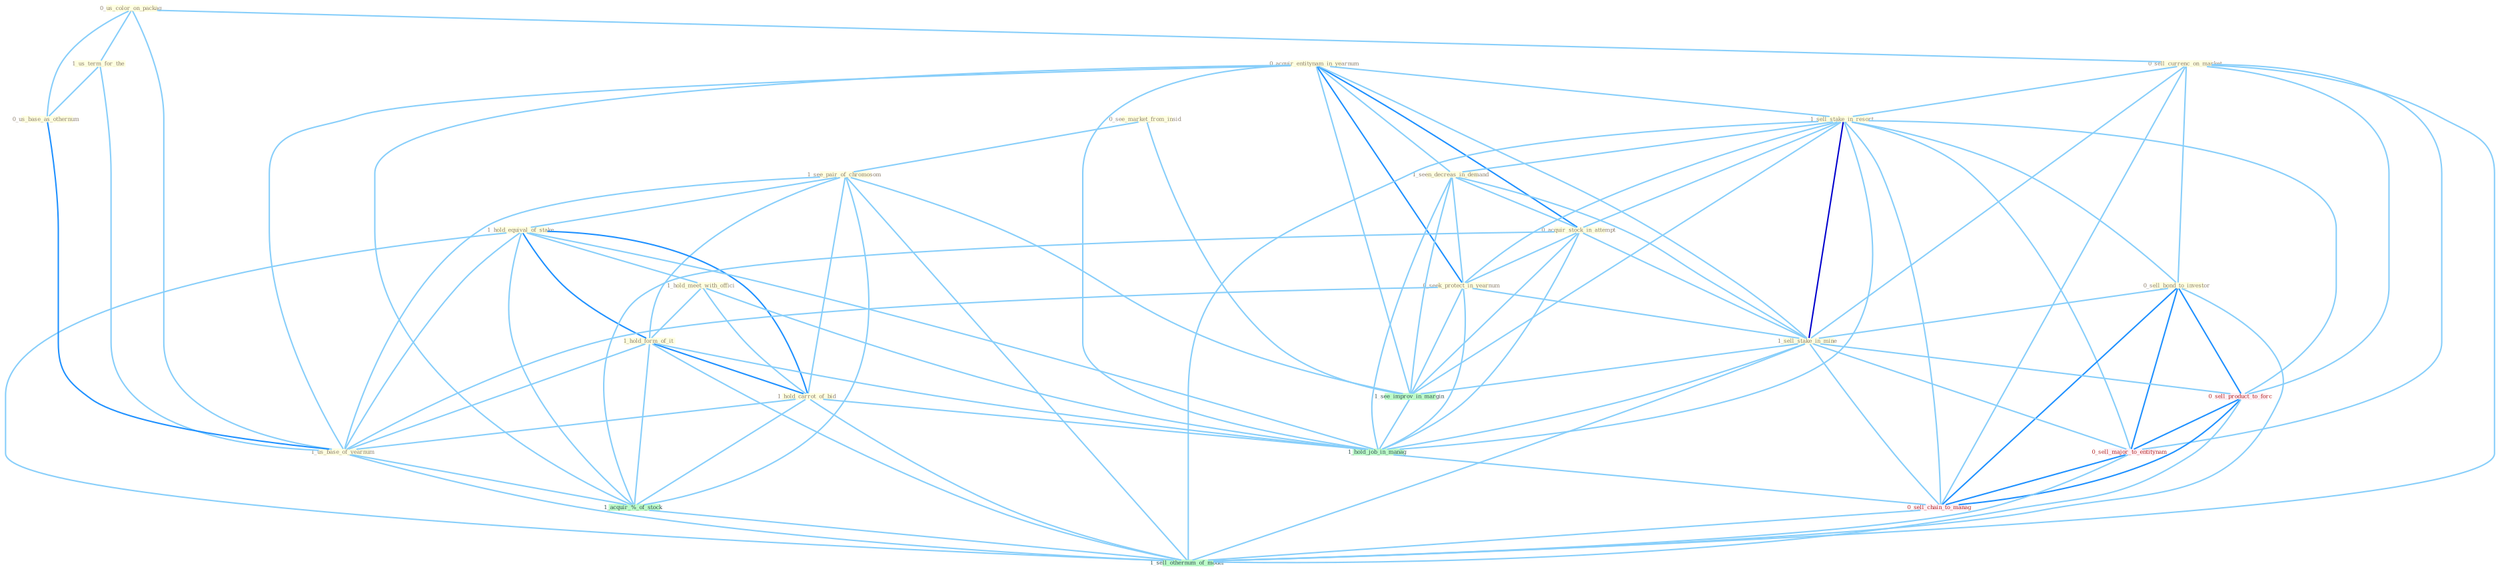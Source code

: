 Graph G{ 
    node
    [shape=polygon,style=filled,width=.5,height=.06,color="#BDFCC9",fixedsize=true,fontsize=4,
    fontcolor="#2f4f4f"];
    {node
    [color="#ffffe0", fontcolor="#8b7d6b"] "0_us_color_on_packag " "0_sell_currenc_on_market " "0_acquir_entitynam_in_yearnum " "1_sell_stake_in_resort " "0_see_market_from_insid " "0_sell_bond_to_investor " "1_us_term_for_the " "1_see_pair_of_chromosom " "1_hold_equival_of_stake " "1_seen_decreas_in_demand " "0_acquir_stock_in_attempt " "0_seek_protect_in_yearnum " "1_sell_stake_in_mine " "0_us_base_as_othernum " "1_hold_meet_with_offici " "1_hold_form_of_it " "1_hold_carrot_of_bid " "1_us_base_of_yearnum "}
{node [color="#fff0f5", fontcolor="#b22222"] "0_sell_product_to_forc " "0_sell_major_to_entitynam " "0_sell_chain_to_manag "}
edge [color="#B0E2FF"];

	"0_us_color_on_packag " -- "0_sell_currenc_on_market " [w="1", color="#87cefa" ];
	"0_us_color_on_packag " -- "1_us_term_for_the " [w="1", color="#87cefa" ];
	"0_us_color_on_packag " -- "0_us_base_as_othernum " [w="1", color="#87cefa" ];
	"0_us_color_on_packag " -- "1_us_base_of_yearnum " [w="1", color="#87cefa" ];
	"0_sell_currenc_on_market " -- "1_sell_stake_in_resort " [w="1", color="#87cefa" ];
	"0_sell_currenc_on_market " -- "0_sell_bond_to_investor " [w="1", color="#87cefa" ];
	"0_sell_currenc_on_market " -- "1_sell_stake_in_mine " [w="1", color="#87cefa" ];
	"0_sell_currenc_on_market " -- "0_sell_product_to_forc " [w="1", color="#87cefa" ];
	"0_sell_currenc_on_market " -- "0_sell_major_to_entitynam " [w="1", color="#87cefa" ];
	"0_sell_currenc_on_market " -- "0_sell_chain_to_manag " [w="1", color="#87cefa" ];
	"0_sell_currenc_on_market " -- "1_sell_othernum_of_model " [w="1", color="#87cefa" ];
	"0_acquir_entitynam_in_yearnum " -- "1_sell_stake_in_resort " [w="1", color="#87cefa" ];
	"0_acquir_entitynam_in_yearnum " -- "1_seen_decreas_in_demand " [w="1", color="#87cefa" ];
	"0_acquir_entitynam_in_yearnum " -- "0_acquir_stock_in_attempt " [w="2", color="#1e90ff" , len=0.8];
	"0_acquir_entitynam_in_yearnum " -- "0_seek_protect_in_yearnum " [w="2", color="#1e90ff" , len=0.8];
	"0_acquir_entitynam_in_yearnum " -- "1_sell_stake_in_mine " [w="1", color="#87cefa" ];
	"0_acquir_entitynam_in_yearnum " -- "1_us_base_of_yearnum " [w="1", color="#87cefa" ];
	"0_acquir_entitynam_in_yearnum " -- "1_see_improv_in_margin " [w="1", color="#87cefa" ];
	"0_acquir_entitynam_in_yearnum " -- "1_acquir_%_of_stock " [w="1", color="#87cefa" ];
	"0_acquir_entitynam_in_yearnum " -- "1_hold_job_in_manag " [w="1", color="#87cefa" ];
	"1_sell_stake_in_resort " -- "0_sell_bond_to_investor " [w="1", color="#87cefa" ];
	"1_sell_stake_in_resort " -- "1_seen_decreas_in_demand " [w="1", color="#87cefa" ];
	"1_sell_stake_in_resort " -- "0_acquir_stock_in_attempt " [w="1", color="#87cefa" ];
	"1_sell_stake_in_resort " -- "0_seek_protect_in_yearnum " [w="1", color="#87cefa" ];
	"1_sell_stake_in_resort " -- "1_sell_stake_in_mine " [w="3", color="#0000cd" , len=0.6];
	"1_sell_stake_in_resort " -- "1_see_improv_in_margin " [w="1", color="#87cefa" ];
	"1_sell_stake_in_resort " -- "1_hold_job_in_manag " [w="1", color="#87cefa" ];
	"1_sell_stake_in_resort " -- "0_sell_product_to_forc " [w="1", color="#87cefa" ];
	"1_sell_stake_in_resort " -- "0_sell_major_to_entitynam " [w="1", color="#87cefa" ];
	"1_sell_stake_in_resort " -- "0_sell_chain_to_manag " [w="1", color="#87cefa" ];
	"1_sell_stake_in_resort " -- "1_sell_othernum_of_model " [w="1", color="#87cefa" ];
	"0_see_market_from_insid " -- "1_see_pair_of_chromosom " [w="1", color="#87cefa" ];
	"0_see_market_from_insid " -- "1_see_improv_in_margin " [w="1", color="#87cefa" ];
	"0_sell_bond_to_investor " -- "1_sell_stake_in_mine " [w="1", color="#87cefa" ];
	"0_sell_bond_to_investor " -- "0_sell_product_to_forc " [w="2", color="#1e90ff" , len=0.8];
	"0_sell_bond_to_investor " -- "0_sell_major_to_entitynam " [w="2", color="#1e90ff" , len=0.8];
	"0_sell_bond_to_investor " -- "0_sell_chain_to_manag " [w="2", color="#1e90ff" , len=0.8];
	"0_sell_bond_to_investor " -- "1_sell_othernum_of_model " [w="1", color="#87cefa" ];
	"1_us_term_for_the " -- "0_us_base_as_othernum " [w="1", color="#87cefa" ];
	"1_us_term_for_the " -- "1_us_base_of_yearnum " [w="1", color="#87cefa" ];
	"1_see_pair_of_chromosom " -- "1_hold_equival_of_stake " [w="1", color="#87cefa" ];
	"1_see_pair_of_chromosom " -- "1_hold_form_of_it " [w="1", color="#87cefa" ];
	"1_see_pair_of_chromosom " -- "1_hold_carrot_of_bid " [w="1", color="#87cefa" ];
	"1_see_pair_of_chromosom " -- "1_us_base_of_yearnum " [w="1", color="#87cefa" ];
	"1_see_pair_of_chromosom " -- "1_see_improv_in_margin " [w="1", color="#87cefa" ];
	"1_see_pair_of_chromosom " -- "1_acquir_%_of_stock " [w="1", color="#87cefa" ];
	"1_see_pair_of_chromosom " -- "1_sell_othernum_of_model " [w="1", color="#87cefa" ];
	"1_hold_equival_of_stake " -- "1_hold_meet_with_offici " [w="1", color="#87cefa" ];
	"1_hold_equival_of_stake " -- "1_hold_form_of_it " [w="2", color="#1e90ff" , len=0.8];
	"1_hold_equival_of_stake " -- "1_hold_carrot_of_bid " [w="2", color="#1e90ff" , len=0.8];
	"1_hold_equival_of_stake " -- "1_us_base_of_yearnum " [w="1", color="#87cefa" ];
	"1_hold_equival_of_stake " -- "1_acquir_%_of_stock " [w="1", color="#87cefa" ];
	"1_hold_equival_of_stake " -- "1_hold_job_in_manag " [w="1", color="#87cefa" ];
	"1_hold_equival_of_stake " -- "1_sell_othernum_of_model " [w="1", color="#87cefa" ];
	"1_seen_decreas_in_demand " -- "0_acquir_stock_in_attempt " [w="1", color="#87cefa" ];
	"1_seen_decreas_in_demand " -- "0_seek_protect_in_yearnum " [w="1", color="#87cefa" ];
	"1_seen_decreas_in_demand " -- "1_sell_stake_in_mine " [w="1", color="#87cefa" ];
	"1_seen_decreas_in_demand " -- "1_see_improv_in_margin " [w="1", color="#87cefa" ];
	"1_seen_decreas_in_demand " -- "1_hold_job_in_manag " [w="1", color="#87cefa" ];
	"0_acquir_stock_in_attempt " -- "0_seek_protect_in_yearnum " [w="1", color="#87cefa" ];
	"0_acquir_stock_in_attempt " -- "1_sell_stake_in_mine " [w="1", color="#87cefa" ];
	"0_acquir_stock_in_attempt " -- "1_see_improv_in_margin " [w="1", color="#87cefa" ];
	"0_acquir_stock_in_attempt " -- "1_acquir_%_of_stock " [w="1", color="#87cefa" ];
	"0_acquir_stock_in_attempt " -- "1_hold_job_in_manag " [w="1", color="#87cefa" ];
	"0_seek_protect_in_yearnum " -- "1_sell_stake_in_mine " [w="1", color="#87cefa" ];
	"0_seek_protect_in_yearnum " -- "1_us_base_of_yearnum " [w="1", color="#87cefa" ];
	"0_seek_protect_in_yearnum " -- "1_see_improv_in_margin " [w="1", color="#87cefa" ];
	"0_seek_protect_in_yearnum " -- "1_hold_job_in_manag " [w="1", color="#87cefa" ];
	"1_sell_stake_in_mine " -- "1_see_improv_in_margin " [w="1", color="#87cefa" ];
	"1_sell_stake_in_mine " -- "1_hold_job_in_manag " [w="1", color="#87cefa" ];
	"1_sell_stake_in_mine " -- "0_sell_product_to_forc " [w="1", color="#87cefa" ];
	"1_sell_stake_in_mine " -- "0_sell_major_to_entitynam " [w="1", color="#87cefa" ];
	"1_sell_stake_in_mine " -- "0_sell_chain_to_manag " [w="1", color="#87cefa" ];
	"1_sell_stake_in_mine " -- "1_sell_othernum_of_model " [w="1", color="#87cefa" ];
	"0_us_base_as_othernum " -- "1_us_base_of_yearnum " [w="2", color="#1e90ff" , len=0.8];
	"1_hold_meet_with_offici " -- "1_hold_form_of_it " [w="1", color="#87cefa" ];
	"1_hold_meet_with_offici " -- "1_hold_carrot_of_bid " [w="1", color="#87cefa" ];
	"1_hold_meet_with_offici " -- "1_hold_job_in_manag " [w="1", color="#87cefa" ];
	"1_hold_form_of_it " -- "1_hold_carrot_of_bid " [w="2", color="#1e90ff" , len=0.8];
	"1_hold_form_of_it " -- "1_us_base_of_yearnum " [w="1", color="#87cefa" ];
	"1_hold_form_of_it " -- "1_acquir_%_of_stock " [w="1", color="#87cefa" ];
	"1_hold_form_of_it " -- "1_hold_job_in_manag " [w="1", color="#87cefa" ];
	"1_hold_form_of_it " -- "1_sell_othernum_of_model " [w="1", color="#87cefa" ];
	"1_hold_carrot_of_bid " -- "1_us_base_of_yearnum " [w="1", color="#87cefa" ];
	"1_hold_carrot_of_bid " -- "1_acquir_%_of_stock " [w="1", color="#87cefa" ];
	"1_hold_carrot_of_bid " -- "1_hold_job_in_manag " [w="1", color="#87cefa" ];
	"1_hold_carrot_of_bid " -- "1_sell_othernum_of_model " [w="1", color="#87cefa" ];
	"1_us_base_of_yearnum " -- "1_acquir_%_of_stock " [w="1", color="#87cefa" ];
	"1_us_base_of_yearnum " -- "1_sell_othernum_of_model " [w="1", color="#87cefa" ];
	"1_see_improv_in_margin " -- "1_hold_job_in_manag " [w="1", color="#87cefa" ];
	"1_acquir_%_of_stock " -- "1_sell_othernum_of_model " [w="1", color="#87cefa" ];
	"1_hold_job_in_manag " -- "0_sell_chain_to_manag " [w="1", color="#87cefa" ];
	"0_sell_product_to_forc " -- "0_sell_major_to_entitynam " [w="2", color="#1e90ff" , len=0.8];
	"0_sell_product_to_forc " -- "0_sell_chain_to_manag " [w="2", color="#1e90ff" , len=0.8];
	"0_sell_product_to_forc " -- "1_sell_othernum_of_model " [w="1", color="#87cefa" ];
	"0_sell_major_to_entitynam " -- "0_sell_chain_to_manag " [w="2", color="#1e90ff" , len=0.8];
	"0_sell_major_to_entitynam " -- "1_sell_othernum_of_model " [w="1", color="#87cefa" ];
	"0_sell_chain_to_manag " -- "1_sell_othernum_of_model " [w="1", color="#87cefa" ];
}